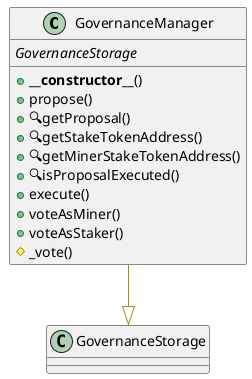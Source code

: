 @startuml
' -- generated by: https://marketplace.visualstudio.com/items?itemName=tintinweb.solidity-visual-auditor
'
' -- for auto-render install: https://marketplace.visualstudio.com/items?itemName=jebbs.plantuml
' -- options --



' -- classes --


class GovernanceManager {
    ' -- inheritance --
	{abstract}GovernanceStorage

    ' -- usingFor --

    ' -- vars --

    ' -- methods --
	+**__constructor__**()
	+propose()
	+🔍getProposal()
	+🔍getStakeTokenAddress()
	+🔍getMinerStakeTokenAddress()
	+🔍isProposalExecuted()
	+execute()
	+voteAsMiner()
	+voteAsStaker()
	#_vote()

}
' -- inheritance / usingFor --
GovernanceManager --[#DarkGoldenRod]|> GovernanceStorage

@enduml